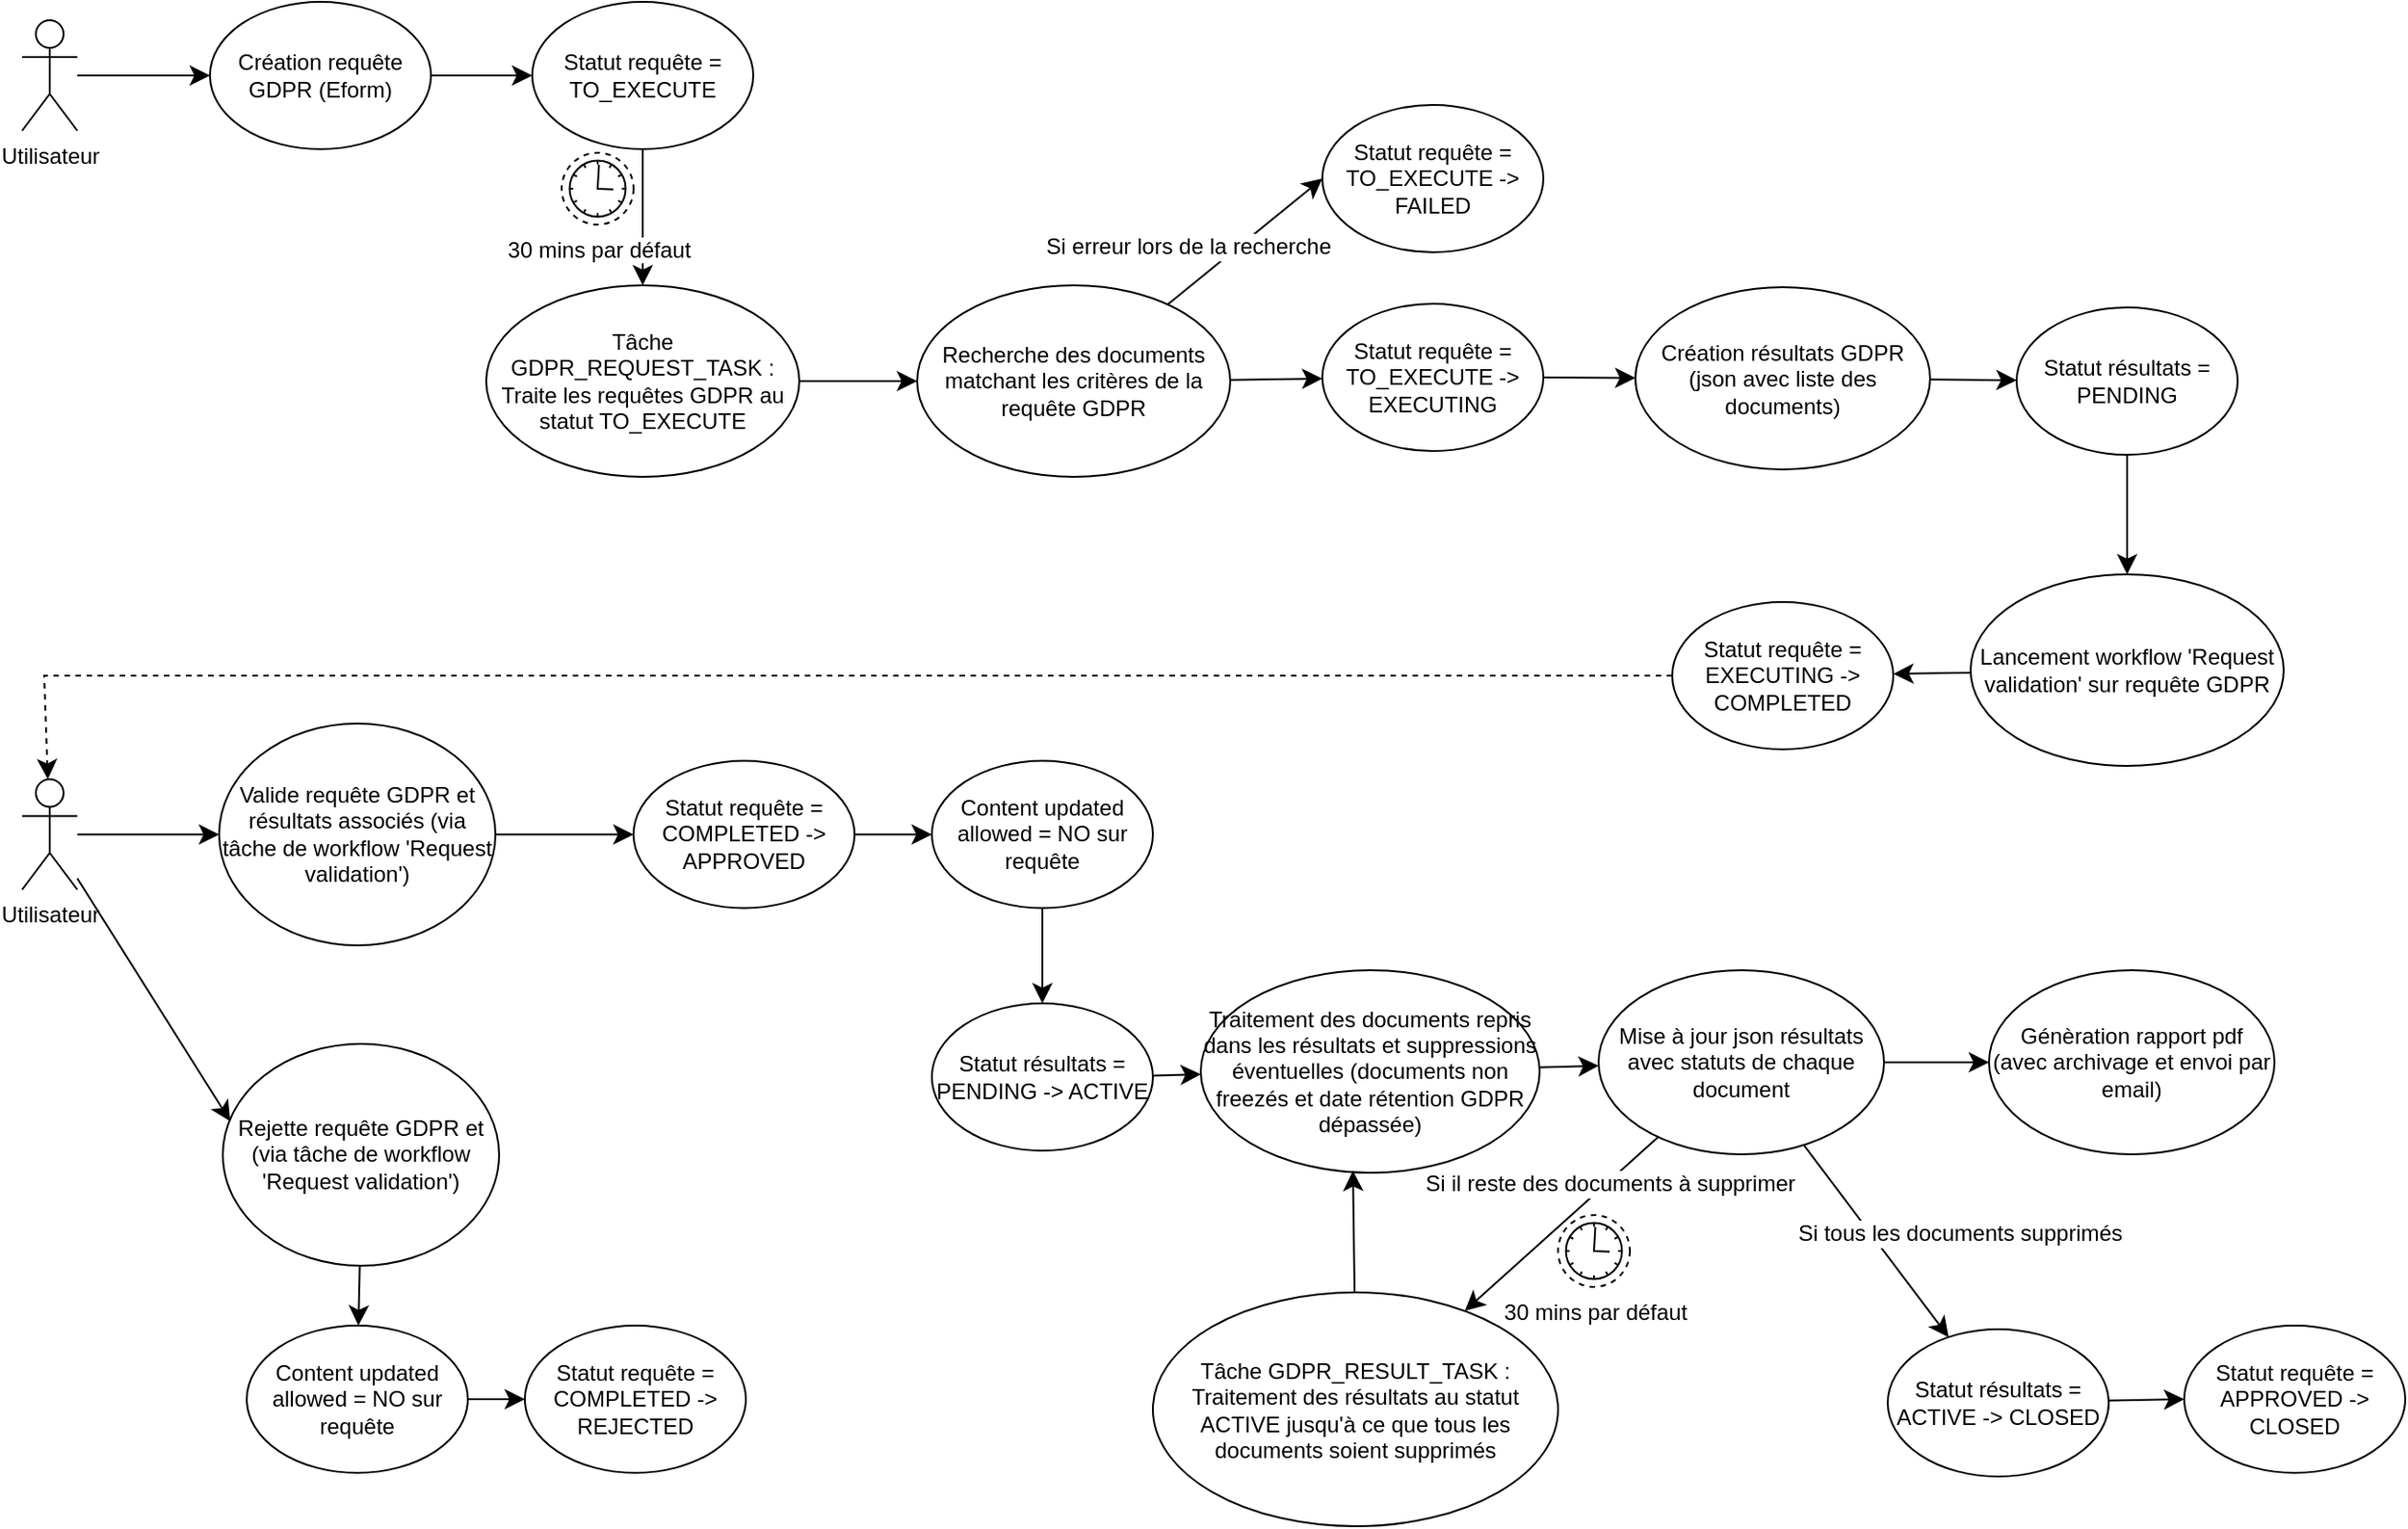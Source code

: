<mxfile version="24.2.3" type="github">
  <diagram name="Page-1" id="GRHu8RxMNXAJBxAdQUsW">
    <mxGraphModel dx="2234" dy="1204" grid="0" gridSize="10" guides="1" tooltips="1" connect="1" arrows="1" fold="1" page="0" pageScale="1" pageWidth="827" pageHeight="1169" math="0" shadow="0">
      <root>
        <mxCell id="0" />
        <mxCell id="1" parent="0" />
        <mxCell id="-7W27BLvMPK36RZUXrOV-3" style="edgeStyle=none;curved=1;rounded=0;orthogonalLoop=1;jettySize=auto;html=1;fontSize=12;startSize=8;endSize=8;" edge="1" parent="1" source="-7W27BLvMPK36RZUXrOV-1" target="-7W27BLvMPK36RZUXrOV-2">
          <mxGeometry relative="1" as="geometry" />
        </mxCell>
        <mxCell id="-7W27BLvMPK36RZUXrOV-1" value="Création requête GDPR (Eform)" style="ellipse;whiteSpace=wrap;html=1;" vertex="1" parent="1">
          <mxGeometry x="-379" y="-79" width="120" height="80" as="geometry" />
        </mxCell>
        <mxCell id="-7W27BLvMPK36RZUXrOV-5" style="edgeStyle=none;curved=1;rounded=0;orthogonalLoop=1;jettySize=auto;html=1;fontSize=12;startSize=8;endSize=8;" edge="1" parent="1" source="-7W27BLvMPK36RZUXrOV-2" target="-7W27BLvMPK36RZUXrOV-4">
          <mxGeometry relative="1" as="geometry" />
        </mxCell>
        <mxCell id="-7W27BLvMPK36RZUXrOV-2" value="Statut requête = TO_EXECUTE" style="ellipse;whiteSpace=wrap;html=1;" vertex="1" parent="1">
          <mxGeometry x="-204" y="-79" width="120" height="80" as="geometry" />
        </mxCell>
        <mxCell id="-7W27BLvMPK36RZUXrOV-7" style="edgeStyle=none;curved=1;rounded=0;orthogonalLoop=1;jettySize=auto;html=1;fontSize=12;startSize=8;endSize=8;" edge="1" parent="1" source="-7W27BLvMPK36RZUXrOV-4" target="-7W27BLvMPK36RZUXrOV-6">
          <mxGeometry relative="1" as="geometry" />
        </mxCell>
        <mxCell id="-7W27BLvMPK36RZUXrOV-4" value="Tâche GDPR_REQUEST_TASK : Traite les requêtes GDPR au statut TO_EXECUTE" style="ellipse;whiteSpace=wrap;html=1;" vertex="1" parent="1">
          <mxGeometry x="-229" y="75" width="170" height="104" as="geometry" />
        </mxCell>
        <mxCell id="-7W27BLvMPK36RZUXrOV-9" style="edgeStyle=none;curved=1;rounded=0;orthogonalLoop=1;jettySize=auto;html=1;fontSize=12;startSize=8;endSize=8;" edge="1" parent="1" source="-7W27BLvMPK36RZUXrOV-6" target="-7W27BLvMPK36RZUXrOV-8">
          <mxGeometry relative="1" as="geometry" />
        </mxCell>
        <mxCell id="-7W27BLvMPK36RZUXrOV-47" style="edgeStyle=none;curved=1;rounded=0;orthogonalLoop=1;jettySize=auto;html=1;entryX=0;entryY=0.5;entryDx=0;entryDy=0;fontSize=12;startSize=8;endSize=8;" edge="1" parent="1" source="-7W27BLvMPK36RZUXrOV-6" target="-7W27BLvMPK36RZUXrOV-46">
          <mxGeometry relative="1" as="geometry" />
        </mxCell>
        <mxCell id="-7W27BLvMPK36RZUXrOV-48" value="Si erreur lors de la recherche" style="edgeLabel;html=1;align=center;verticalAlign=middle;resizable=0;points=[];fontSize=12;" vertex="1" connectable="0" parent="-7W27BLvMPK36RZUXrOV-47">
          <mxGeometry x="0.201" y="-1" relative="1" as="geometry">
            <mxPoint x="-40" y="9" as="offset" />
          </mxGeometry>
        </mxCell>
        <mxCell id="-7W27BLvMPK36RZUXrOV-6" value="Recherche des documents matchant les critères de la requête GDPR" style="ellipse;whiteSpace=wrap;html=1;" vertex="1" parent="1">
          <mxGeometry x="5" y="75" width="170" height="104" as="geometry" />
        </mxCell>
        <mxCell id="-7W27BLvMPK36RZUXrOV-11" style="edgeStyle=none;curved=1;rounded=0;orthogonalLoop=1;jettySize=auto;html=1;fontSize=12;startSize=8;endSize=8;" edge="1" parent="1" source="-7W27BLvMPK36RZUXrOV-8" target="-7W27BLvMPK36RZUXrOV-10">
          <mxGeometry relative="1" as="geometry" />
        </mxCell>
        <mxCell id="-7W27BLvMPK36RZUXrOV-8" value="Statut requête = TO_EXECUTE -&amp;gt; EXECUTING" style="ellipse;whiteSpace=wrap;html=1;" vertex="1" parent="1">
          <mxGeometry x="225" y="85" width="120" height="80" as="geometry" />
        </mxCell>
        <mxCell id="-7W27BLvMPK36RZUXrOV-15" style="edgeStyle=none;curved=1;rounded=0;orthogonalLoop=1;jettySize=auto;html=1;fontSize=12;startSize=8;endSize=8;" edge="1" parent="1" source="-7W27BLvMPK36RZUXrOV-22" target="-7W27BLvMPK36RZUXrOV-14">
          <mxGeometry relative="1" as="geometry" />
        </mxCell>
        <mxCell id="-7W27BLvMPK36RZUXrOV-23" style="edgeStyle=none;curved=1;rounded=0;orthogonalLoop=1;jettySize=auto;html=1;fontSize=12;startSize=8;endSize=8;" edge="1" parent="1" source="-7W27BLvMPK36RZUXrOV-10" target="-7W27BLvMPK36RZUXrOV-22">
          <mxGeometry relative="1" as="geometry" />
        </mxCell>
        <mxCell id="-7W27BLvMPK36RZUXrOV-10" value="Création résultats GDPR (json avec liste des documents)" style="ellipse;whiteSpace=wrap;html=1;" vertex="1" parent="1">
          <mxGeometry x="395" y="76" width="160" height="99" as="geometry" />
        </mxCell>
        <mxCell id="-7W27BLvMPK36RZUXrOV-13" style="edgeStyle=none;curved=1;rounded=0;orthogonalLoop=1;jettySize=auto;html=1;fontSize=12;startSize=8;endSize=8;" edge="1" parent="1" source="-7W27BLvMPK36RZUXrOV-12" target="-7W27BLvMPK36RZUXrOV-1">
          <mxGeometry relative="1" as="geometry" />
        </mxCell>
        <mxCell id="-7W27BLvMPK36RZUXrOV-12" value="Utilisateur" style="shape=umlActor;verticalLabelPosition=bottom;verticalAlign=top;html=1;outlineConnect=0;" vertex="1" parent="1">
          <mxGeometry x="-481" y="-69" width="30" height="60" as="geometry" />
        </mxCell>
        <mxCell id="-7W27BLvMPK36RZUXrOV-17" style="edgeStyle=none;curved=1;rounded=0;orthogonalLoop=1;jettySize=auto;html=1;fontSize=12;startSize=8;endSize=8;" edge="1" parent="1" source="-7W27BLvMPK36RZUXrOV-14" target="-7W27BLvMPK36RZUXrOV-16">
          <mxGeometry relative="1" as="geometry" />
        </mxCell>
        <mxCell id="-7W27BLvMPK36RZUXrOV-14" value="Lancement workflow &#39;Request validation&#39; sur requête GDPR" style="ellipse;whiteSpace=wrap;html=1;" vertex="1" parent="1">
          <mxGeometry x="577" y="232" width="170" height="104" as="geometry" />
        </mxCell>
        <mxCell id="-7W27BLvMPK36RZUXrOV-64" style="edgeStyle=none;curved=0;rounded=0;orthogonalLoop=1;jettySize=auto;html=1;fontSize=12;startSize=8;endSize=8;dashed=1;" edge="1" parent="1" source="-7W27BLvMPK36RZUXrOV-16" target="-7W27BLvMPK36RZUXrOV-19">
          <mxGeometry relative="1" as="geometry">
            <Array as="points">
              <mxPoint x="-469" y="287" />
            </Array>
          </mxGeometry>
        </mxCell>
        <mxCell id="-7W27BLvMPK36RZUXrOV-16" value="Statut requête = EXECUTING -&amp;gt; COMPLETED" style="ellipse;whiteSpace=wrap;html=1;" vertex="1" parent="1">
          <mxGeometry x="415" y="247" width="120" height="80" as="geometry" />
        </mxCell>
        <mxCell id="-7W27BLvMPK36RZUXrOV-18" value="30 mins par défaut" style="points=[[0.145,0.145,0],[0.5,0,0],[0.855,0.145,0],[1,0.5,0],[0.855,0.855,0],[0.5,1,0],[0.145,0.855,0],[0,0.5,0]];shape=mxgraph.bpmn.event;html=1;verticalLabelPosition=bottom;labelBackgroundColor=#ffffff;verticalAlign=top;align=center;perimeter=ellipsePerimeter;outlineConnect=0;aspect=fixed;outline=eventNonint;symbol=timer;" vertex="1" parent="1">
          <mxGeometry x="-188" y="3" width="39" height="39" as="geometry" />
        </mxCell>
        <mxCell id="-7W27BLvMPK36RZUXrOV-21" style="edgeStyle=none;curved=1;rounded=0;orthogonalLoop=1;jettySize=auto;html=1;entryX=0;entryY=0.5;entryDx=0;entryDy=0;fontSize=12;startSize=8;endSize=8;" edge="1" parent="1" source="-7W27BLvMPK36RZUXrOV-19" target="-7W27BLvMPK36RZUXrOV-20">
          <mxGeometry relative="1" as="geometry" />
        </mxCell>
        <mxCell id="-7W27BLvMPK36RZUXrOV-19" value="Utilisateur" style="shape=umlActor;verticalLabelPosition=bottom;verticalAlign=top;html=1;outlineConnect=0;" vertex="1" parent="1">
          <mxGeometry x="-481" y="343.25" width="30" height="60" as="geometry" />
        </mxCell>
        <mxCell id="-7W27BLvMPK36RZUXrOV-25" style="edgeStyle=none;curved=1;rounded=0;orthogonalLoop=1;jettySize=auto;html=1;entryX=0;entryY=0.5;entryDx=0;entryDy=0;fontSize=12;startSize=8;endSize=8;" edge="1" parent="1" source="-7W27BLvMPK36RZUXrOV-20" target="-7W27BLvMPK36RZUXrOV-24">
          <mxGeometry relative="1" as="geometry" />
        </mxCell>
        <mxCell id="-7W27BLvMPK36RZUXrOV-20" value="Valide requête GDPR et résultats associés (via tâche de workflow &#39;Request validation&#39;)" style="ellipse;whiteSpace=wrap;html=1;" vertex="1" parent="1">
          <mxGeometry x="-374" y="313" width="150" height="120.5" as="geometry" />
        </mxCell>
        <mxCell id="-7W27BLvMPK36RZUXrOV-22" value="Statut résultats = PENDING" style="ellipse;whiteSpace=wrap;html=1;" vertex="1" parent="1">
          <mxGeometry x="602" y="87" width="120" height="80" as="geometry" />
        </mxCell>
        <mxCell id="-7W27BLvMPK36RZUXrOV-27" style="edgeStyle=none;curved=1;rounded=0;orthogonalLoop=1;jettySize=auto;html=1;fontSize=12;startSize=8;endSize=8;" edge="1" parent="1" source="-7W27BLvMPK36RZUXrOV-24" target="-7W27BLvMPK36RZUXrOV-26">
          <mxGeometry relative="1" as="geometry" />
        </mxCell>
        <mxCell id="-7W27BLvMPK36RZUXrOV-24" value="Statut requête = COMPLETED -&amp;gt; APPROVED" style="ellipse;whiteSpace=wrap;html=1;" vertex="1" parent="1">
          <mxGeometry x="-149" y="333.25" width="120" height="80" as="geometry" />
        </mxCell>
        <mxCell id="-7W27BLvMPK36RZUXrOV-29" style="edgeStyle=none;curved=1;rounded=0;orthogonalLoop=1;jettySize=auto;html=1;fontSize=12;startSize=8;endSize=8;" edge="1" parent="1" source="-7W27BLvMPK36RZUXrOV-26" target="-7W27BLvMPK36RZUXrOV-28">
          <mxGeometry relative="1" as="geometry" />
        </mxCell>
        <mxCell id="-7W27BLvMPK36RZUXrOV-26" value="Content updated allowed = NO sur requête" style="ellipse;whiteSpace=wrap;html=1;" vertex="1" parent="1">
          <mxGeometry x="13" y="333.25" width="120" height="80" as="geometry" />
        </mxCell>
        <mxCell id="-7W27BLvMPK36RZUXrOV-31" style="edgeStyle=none;curved=1;rounded=0;orthogonalLoop=1;jettySize=auto;html=1;fontSize=12;startSize=8;endSize=8;" edge="1" parent="1" source="-7W27BLvMPK36RZUXrOV-28" target="-7W27BLvMPK36RZUXrOV-30">
          <mxGeometry relative="1" as="geometry" />
        </mxCell>
        <mxCell id="-7W27BLvMPK36RZUXrOV-28" value="Statut résultats = PENDING -&amp;gt; ACTIVE" style="ellipse;whiteSpace=wrap;html=1;" vertex="1" parent="1">
          <mxGeometry x="13" y="465" width="120" height="80" as="geometry" />
        </mxCell>
        <mxCell id="-7W27BLvMPK36RZUXrOV-33" style="edgeStyle=none;curved=1;rounded=0;orthogonalLoop=1;jettySize=auto;html=1;fontSize=12;startSize=8;endSize=8;" edge="1" parent="1" source="-7W27BLvMPK36RZUXrOV-30" target="-7W27BLvMPK36RZUXrOV-32">
          <mxGeometry relative="1" as="geometry" />
        </mxCell>
        <mxCell id="-7W27BLvMPK36RZUXrOV-30" value="Traitement des documents repris dans les résultats et suppressions éventuelles (documents non freezés et date rétention GDPR dépassée)" style="ellipse;whiteSpace=wrap;html=1;" vertex="1" parent="1">
          <mxGeometry x="159" y="447" width="184" height="110" as="geometry" />
        </mxCell>
        <mxCell id="-7W27BLvMPK36RZUXrOV-35" style="edgeStyle=none;curved=1;rounded=0;orthogonalLoop=1;jettySize=auto;html=1;fontSize=12;startSize=8;endSize=8;" edge="1" parent="1" source="-7W27BLvMPK36RZUXrOV-32" target="-7W27BLvMPK36RZUXrOV-34">
          <mxGeometry relative="1" as="geometry" />
        </mxCell>
        <mxCell id="-7W27BLvMPK36RZUXrOV-36" value="Si tous les documents supprimés" style="edgeLabel;html=1;align=center;verticalAlign=middle;resizable=0;points=[];fontSize=12;" vertex="1" connectable="0" parent="-7W27BLvMPK36RZUXrOV-35">
          <mxGeometry x="-0.142" y="1" relative="1" as="geometry">
            <mxPoint x="50" y="4" as="offset" />
          </mxGeometry>
        </mxCell>
        <mxCell id="-7W27BLvMPK36RZUXrOV-42" style="edgeStyle=none;curved=1;rounded=0;orthogonalLoop=1;jettySize=auto;html=1;fontSize=12;startSize=8;endSize=8;" edge="1" parent="1" source="-7W27BLvMPK36RZUXrOV-32" target="-7W27BLvMPK36RZUXrOV-41">
          <mxGeometry relative="1" as="geometry" />
        </mxCell>
        <mxCell id="-7W27BLvMPK36RZUXrOV-43" value="Si il reste des documents à supprimer" style="edgeLabel;html=1;align=center;verticalAlign=middle;resizable=0;points=[];fontSize=12;" vertex="1" connectable="0" parent="-7W27BLvMPK36RZUXrOV-42">
          <mxGeometry x="0.051" y="4" relative="1" as="geometry">
            <mxPoint x="26" y="-27" as="offset" />
          </mxGeometry>
        </mxCell>
        <mxCell id="-7W27BLvMPK36RZUXrOV-57" style="edgeStyle=none;curved=1;rounded=0;orthogonalLoop=1;jettySize=auto;html=1;fontSize=12;startSize=8;endSize=8;" edge="1" parent="1" source="-7W27BLvMPK36RZUXrOV-32" target="-7W27BLvMPK36RZUXrOV-56">
          <mxGeometry relative="1" as="geometry" />
        </mxCell>
        <mxCell id="-7W27BLvMPK36RZUXrOV-32" value="Mise à jour json résultats avec statuts de chaque document" style="ellipse;whiteSpace=wrap;html=1;" vertex="1" parent="1">
          <mxGeometry x="375" y="447" width="155" height="100" as="geometry" />
        </mxCell>
        <mxCell id="-7W27BLvMPK36RZUXrOV-40" style="edgeStyle=none;curved=1;rounded=0;orthogonalLoop=1;jettySize=auto;html=1;entryX=0;entryY=0.5;entryDx=0;entryDy=0;fontSize=12;startSize=8;endSize=8;" edge="1" parent="1" source="-7W27BLvMPK36RZUXrOV-34" target="-7W27BLvMPK36RZUXrOV-37">
          <mxGeometry relative="1" as="geometry" />
        </mxCell>
        <mxCell id="-7W27BLvMPK36RZUXrOV-34" value="Statut résultats = ACTIVE -&amp;gt; CLOSED" style="ellipse;whiteSpace=wrap;html=1;" vertex="1" parent="1">
          <mxGeometry x="532" y="642" width="120" height="80" as="geometry" />
        </mxCell>
        <mxCell id="-7W27BLvMPK36RZUXrOV-37" value="Statut requête = APPROVED -&amp;gt; CLOSED" style="ellipse;whiteSpace=wrap;html=1;" vertex="1" parent="1">
          <mxGeometry x="693" y="640" width="120" height="80" as="geometry" />
        </mxCell>
        <mxCell id="-7W27BLvMPK36RZUXrOV-41" value="Tâche GDPR_RESULT_TASK : Traitement des résultats au statut ACTIVE jusqu&#39;à ce que tous les documents soient supprimés" style="ellipse;whiteSpace=wrap;html=1;" vertex="1" parent="1">
          <mxGeometry x="133" y="622" width="220" height="127" as="geometry" />
        </mxCell>
        <mxCell id="-7W27BLvMPK36RZUXrOV-44" value="30 mins par défaut" style="points=[[0.145,0.145,0],[0.5,0,0],[0.855,0.145,0],[1,0.5,0],[0.855,0.855,0],[0.5,1,0],[0.145,0.855,0],[0,0.5,0]];shape=mxgraph.bpmn.event;html=1;verticalLabelPosition=bottom;labelBackgroundColor=#ffffff;verticalAlign=top;align=center;perimeter=ellipsePerimeter;outlineConnect=0;aspect=fixed;outline=eventNonint;symbol=timer;" vertex="1" parent="1">
          <mxGeometry x="353" y="580" width="39" height="39" as="geometry" />
        </mxCell>
        <mxCell id="-7W27BLvMPK36RZUXrOV-45" style="edgeStyle=none;curved=1;rounded=0;orthogonalLoop=1;jettySize=auto;html=1;entryX=0.449;entryY=0.99;entryDx=0;entryDy=0;entryPerimeter=0;fontSize=12;startSize=8;endSize=8;" edge="1" parent="1" source="-7W27BLvMPK36RZUXrOV-41" target="-7W27BLvMPK36RZUXrOV-30">
          <mxGeometry relative="1" as="geometry" />
        </mxCell>
        <mxCell id="-7W27BLvMPK36RZUXrOV-46" value="&lt;div&gt;Statut requête = TO_EXECUTE -&amp;gt; FAILED&lt;br&gt;&lt;/div&gt;" style="ellipse;whiteSpace=wrap;html=1;" vertex="1" parent="1">
          <mxGeometry x="225" y="-23" width="120" height="80" as="geometry" />
        </mxCell>
        <mxCell id="-7W27BLvMPK36RZUXrOV-53" style="edgeStyle=none;curved=1;rounded=0;orthogonalLoop=1;jettySize=auto;html=1;fontSize=12;startSize=8;endSize=8;" edge="1" parent="1" source="-7W27BLvMPK36RZUXrOV-49" target="-7W27BLvMPK36RZUXrOV-51">
          <mxGeometry relative="1" as="geometry" />
        </mxCell>
        <mxCell id="-7W27BLvMPK36RZUXrOV-49" value="Rejette requête GDPR et (via tâche de workflow &#39;Request validation&#39;)" style="ellipse;whiteSpace=wrap;html=1;" vertex="1" parent="1">
          <mxGeometry x="-372" y="487" width="150" height="120.5" as="geometry" />
        </mxCell>
        <mxCell id="-7W27BLvMPK36RZUXrOV-50" style="edgeStyle=none;curved=1;rounded=0;orthogonalLoop=1;jettySize=auto;html=1;entryX=0.027;entryY=0.349;entryDx=0;entryDy=0;entryPerimeter=0;fontSize=12;startSize=8;endSize=8;" edge="1" parent="1" source="-7W27BLvMPK36RZUXrOV-19" target="-7W27BLvMPK36RZUXrOV-49">
          <mxGeometry relative="1" as="geometry" />
        </mxCell>
        <mxCell id="-7W27BLvMPK36RZUXrOV-55" style="edgeStyle=none;curved=1;rounded=0;orthogonalLoop=1;jettySize=auto;html=1;fontSize=12;startSize=8;endSize=8;" edge="1" parent="1" source="-7W27BLvMPK36RZUXrOV-51" target="-7W27BLvMPK36RZUXrOV-54">
          <mxGeometry relative="1" as="geometry" />
        </mxCell>
        <mxCell id="-7W27BLvMPK36RZUXrOV-51" value="Content updated allowed = NO sur requête" style="ellipse;whiteSpace=wrap;html=1;" vertex="1" parent="1">
          <mxGeometry x="-359" y="640" width="120" height="80" as="geometry" />
        </mxCell>
        <mxCell id="-7W27BLvMPK36RZUXrOV-54" value="Statut requête = COMPLETED -&amp;gt; REJECTED" style="ellipse;whiteSpace=wrap;html=1;" vertex="1" parent="1">
          <mxGeometry x="-208" y="640" width="120" height="80" as="geometry" />
        </mxCell>
        <mxCell id="-7W27BLvMPK36RZUXrOV-56" value="Génèration rapport pdf (avec archivage et envoi par email)" style="ellipse;whiteSpace=wrap;html=1;" vertex="1" parent="1">
          <mxGeometry x="587" y="447" width="155" height="100" as="geometry" />
        </mxCell>
      </root>
    </mxGraphModel>
  </diagram>
</mxfile>
